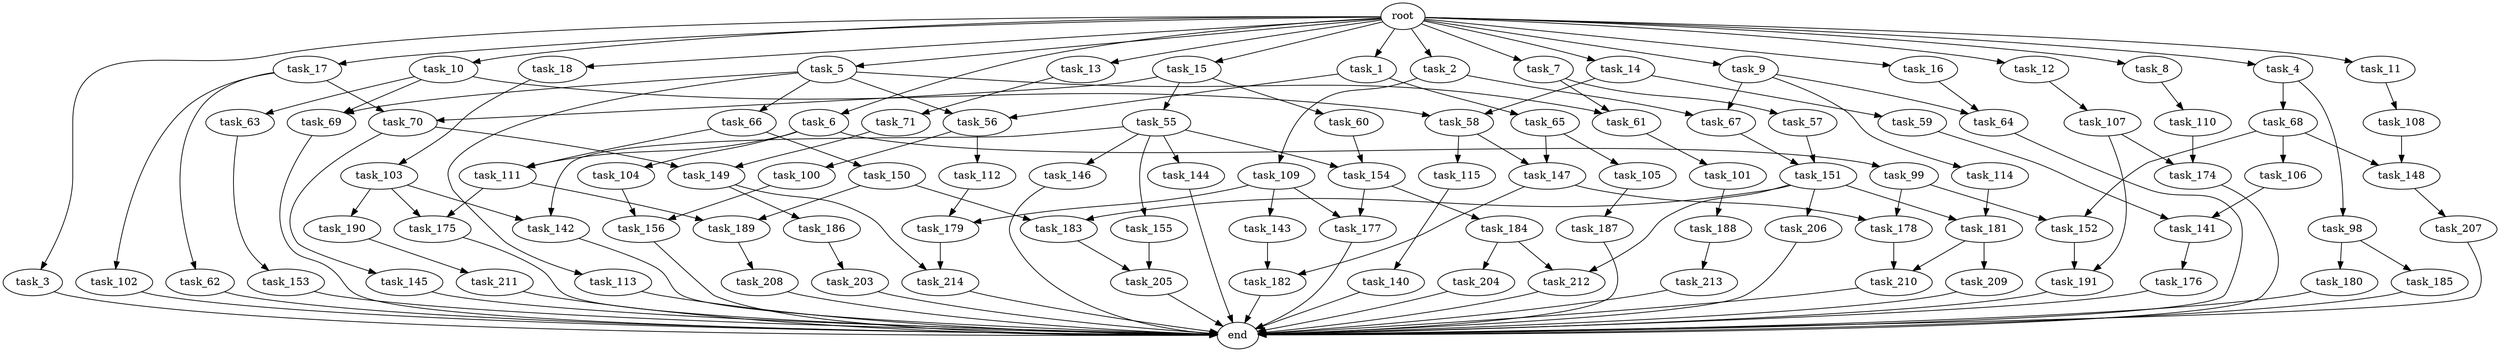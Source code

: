 digraph G {
  root [size="0.000000"];
  task_1 [size="1024.000000"];
  task_2 [size="1024.000000"];
  task_3 [size="1024.000000"];
  task_4 [size="1024.000000"];
  task_5 [size="1024.000000"];
  task_6 [size="1024.000000"];
  task_7 [size="1024.000000"];
  task_8 [size="1024.000000"];
  task_9 [size="1024.000000"];
  task_10 [size="1024.000000"];
  task_11 [size="1024.000000"];
  task_12 [size="1024.000000"];
  task_13 [size="1024.000000"];
  task_14 [size="1024.000000"];
  task_15 [size="1024.000000"];
  task_16 [size="1024.000000"];
  task_17 [size="1024.000000"];
  task_18 [size="1024.000000"];
  task_55 [size="77309411328.000000"];
  task_56 [size="833223655424.000000"];
  task_57 [size="549755813888.000000"];
  task_58 [size="841813590016.000000"];
  task_59 [size="420906795008.000000"];
  task_60 [size="77309411328.000000"];
  task_61 [size="1245540515840.000000"];
  task_62 [size="549755813888.000000"];
  task_63 [size="420906795008.000000"];
  task_64 [size="858993459200.000000"];
  task_65 [size="137438953472.000000"];
  task_66 [size="695784701952.000000"];
  task_67 [size="764504178688.000000"];
  task_68 [size="695784701952.000000"];
  task_69 [size="1116691496960.000000"];
  task_70 [size="627065225216.000000"];
  task_71 [size="695784701952.000000"];
  task_98 [size="695784701952.000000"];
  task_99 [size="214748364800.000000"];
  task_100 [size="858993459200.000000"];
  task_101 [size="858993459200.000000"];
  task_102 [size="549755813888.000000"];
  task_103 [size="858993459200.000000"];
  task_104 [size="214748364800.000000"];
  task_105 [size="549755813888.000000"];
  task_106 [size="420906795008.000000"];
  task_107 [size="858993459200.000000"];
  task_108 [size="214748364800.000000"];
  task_109 [size="214748364800.000000"];
  task_110 [size="77309411328.000000"];
  task_111 [size="523986010112.000000"];
  task_112 [size="858993459200.000000"];
  task_113 [size="695784701952.000000"];
  task_114 [size="549755813888.000000"];
  task_115 [size="309237645312.000000"];
  task_140 [size="549755813888.000000"];
  task_141 [size="584115552256.000000"];
  task_142 [size="773094113280.000000"];
  task_143 [size="309237645312.000000"];
  task_144 [size="695784701952.000000"];
  task_145 [size="549755813888.000000"];
  task_146 [size="695784701952.000000"];
  task_147 [size="858993459200.000000"];
  task_148 [size="841813590016.000000"];
  task_149 [size="627065225216.000000"];
  task_150 [size="309237645312.000000"];
  task_151 [size="214748364800.000000"];
  task_152 [size="455266533376.000000"];
  task_153 [size="137438953472.000000"];
  task_154 [size="1005022347264.000000"];
  task_155 [size="695784701952.000000"];
  task_156 [size="970662608896.000000"];
  task_174 [size="1005022347264.000000"];
  task_175 [size="498216206336.000000"];
  task_176 [size="214748364800.000000"];
  task_177 [size="523986010112.000000"];
  task_178 [size="343597383680.000000"];
  task_179 [size="1005022347264.000000"];
  task_180 [size="77309411328.000000"];
  task_181 [size="558345748480.000000"];
  task_182 [size="730144440320.000000"];
  task_183 [size="498216206336.000000"];
  task_184 [size="214748364800.000000"];
  task_185 [size="77309411328.000000"];
  task_186 [size="309237645312.000000"];
  task_187 [size="214748364800.000000"];
  task_188 [size="695784701952.000000"];
  task_189 [size="498216206336.000000"];
  task_190 [size="77309411328.000000"];
  task_191 [size="1116691496960.000000"];
  task_203 [size="549755813888.000000"];
  task_204 [size="309237645312.000000"];
  task_205 [size="970662608896.000000"];
  task_206 [size="420906795008.000000"];
  task_207 [size="309237645312.000000"];
  task_208 [size="420906795008.000000"];
  task_209 [size="309237645312.000000"];
  task_210 [size="858993459200.000000"];
  task_211 [size="34359738368.000000"];
  task_212 [size="730144440320.000000"];
  task_213 [size="309237645312.000000"];
  task_214 [size="446676598784.000000"];
  end [size="0.000000"];

  root -> task_1 [size="1.000000"];
  root -> task_2 [size="1.000000"];
  root -> task_3 [size="1.000000"];
  root -> task_4 [size="1.000000"];
  root -> task_5 [size="1.000000"];
  root -> task_6 [size="1.000000"];
  root -> task_7 [size="1.000000"];
  root -> task_8 [size="1.000000"];
  root -> task_9 [size="1.000000"];
  root -> task_10 [size="1.000000"];
  root -> task_11 [size="1.000000"];
  root -> task_12 [size="1.000000"];
  root -> task_13 [size="1.000000"];
  root -> task_14 [size="1.000000"];
  root -> task_15 [size="1.000000"];
  root -> task_16 [size="1.000000"];
  root -> task_17 [size="1.000000"];
  root -> task_18 [size="1.000000"];
  task_1 -> task_56 [size="134217728.000000"];
  task_1 -> task_65 [size="134217728.000000"];
  task_2 -> task_67 [size="209715200.000000"];
  task_2 -> task_109 [size="209715200.000000"];
  task_3 -> end [size="1.000000"];
  task_4 -> task_68 [size="679477248.000000"];
  task_4 -> task_98 [size="679477248.000000"];
  task_5 -> task_56 [size="679477248.000000"];
  task_5 -> task_61 [size="679477248.000000"];
  task_5 -> task_66 [size="679477248.000000"];
  task_5 -> task_69 [size="679477248.000000"];
  task_5 -> task_113 [size="679477248.000000"];
  task_6 -> task_99 [size="209715200.000000"];
  task_6 -> task_104 [size="209715200.000000"];
  task_6 -> task_111 [size="209715200.000000"];
  task_7 -> task_57 [size="536870912.000000"];
  task_7 -> task_61 [size="536870912.000000"];
  task_8 -> task_110 [size="75497472.000000"];
  task_9 -> task_64 [size="536870912.000000"];
  task_9 -> task_67 [size="536870912.000000"];
  task_9 -> task_114 [size="536870912.000000"];
  task_10 -> task_58 [size="411041792.000000"];
  task_10 -> task_63 [size="411041792.000000"];
  task_10 -> task_69 [size="411041792.000000"];
  task_11 -> task_108 [size="209715200.000000"];
  task_12 -> task_107 [size="838860800.000000"];
  task_13 -> task_71 [size="679477248.000000"];
  task_14 -> task_58 [size="411041792.000000"];
  task_14 -> task_59 [size="411041792.000000"];
  task_15 -> task_55 [size="75497472.000000"];
  task_15 -> task_60 [size="75497472.000000"];
  task_15 -> task_70 [size="75497472.000000"];
  task_16 -> task_64 [size="301989888.000000"];
  task_17 -> task_62 [size="536870912.000000"];
  task_17 -> task_70 [size="536870912.000000"];
  task_17 -> task_102 [size="536870912.000000"];
  task_18 -> task_103 [size="838860800.000000"];
  task_55 -> task_142 [size="679477248.000000"];
  task_55 -> task_144 [size="679477248.000000"];
  task_55 -> task_146 [size="679477248.000000"];
  task_55 -> task_154 [size="679477248.000000"];
  task_55 -> task_155 [size="679477248.000000"];
  task_56 -> task_100 [size="838860800.000000"];
  task_56 -> task_112 [size="838860800.000000"];
  task_57 -> task_151 [size="75497472.000000"];
  task_58 -> task_115 [size="301989888.000000"];
  task_58 -> task_147 [size="301989888.000000"];
  task_59 -> task_141 [size="536870912.000000"];
  task_60 -> task_154 [size="301989888.000000"];
  task_61 -> task_101 [size="838860800.000000"];
  task_62 -> end [size="1.000000"];
  task_63 -> task_153 [size="134217728.000000"];
  task_64 -> end [size="1.000000"];
  task_65 -> task_105 [size="536870912.000000"];
  task_65 -> task_147 [size="536870912.000000"];
  task_66 -> task_111 [size="301989888.000000"];
  task_66 -> task_150 [size="301989888.000000"];
  task_67 -> task_151 [size="134217728.000000"];
  task_68 -> task_106 [size="411041792.000000"];
  task_68 -> task_148 [size="411041792.000000"];
  task_68 -> task_152 [size="411041792.000000"];
  task_69 -> end [size="1.000000"];
  task_70 -> task_145 [size="536870912.000000"];
  task_70 -> task_149 [size="536870912.000000"];
  task_71 -> task_149 [size="75497472.000000"];
  task_98 -> task_180 [size="75497472.000000"];
  task_98 -> task_185 [size="75497472.000000"];
  task_99 -> task_152 [size="33554432.000000"];
  task_99 -> task_178 [size="33554432.000000"];
  task_100 -> task_156 [size="411041792.000000"];
  task_101 -> task_188 [size="679477248.000000"];
  task_102 -> end [size="1.000000"];
  task_103 -> task_142 [size="75497472.000000"];
  task_103 -> task_175 [size="75497472.000000"];
  task_103 -> task_190 [size="75497472.000000"];
  task_104 -> task_156 [size="536870912.000000"];
  task_105 -> task_187 [size="209715200.000000"];
  task_106 -> task_141 [size="33554432.000000"];
  task_107 -> task_174 [size="679477248.000000"];
  task_107 -> task_191 [size="679477248.000000"];
  task_108 -> task_148 [size="411041792.000000"];
  task_109 -> task_143 [size="301989888.000000"];
  task_109 -> task_177 [size="301989888.000000"];
  task_109 -> task_179 [size="301989888.000000"];
  task_110 -> task_174 [size="301989888.000000"];
  task_111 -> task_175 [size="411041792.000000"];
  task_111 -> task_189 [size="411041792.000000"];
  task_112 -> task_179 [size="679477248.000000"];
  task_113 -> end [size="1.000000"];
  task_114 -> task_181 [size="134217728.000000"];
  task_115 -> task_140 [size="536870912.000000"];
  task_140 -> end [size="1.000000"];
  task_141 -> task_176 [size="209715200.000000"];
  task_142 -> end [size="1.000000"];
  task_143 -> task_182 [size="411041792.000000"];
  task_144 -> end [size="1.000000"];
  task_145 -> end [size="1.000000"];
  task_146 -> end [size="1.000000"];
  task_147 -> task_178 [size="301989888.000000"];
  task_147 -> task_182 [size="301989888.000000"];
  task_148 -> task_207 [size="301989888.000000"];
  task_149 -> task_186 [size="301989888.000000"];
  task_149 -> task_214 [size="301989888.000000"];
  task_150 -> task_183 [size="75497472.000000"];
  task_150 -> task_189 [size="75497472.000000"];
  task_151 -> task_181 [size="411041792.000000"];
  task_151 -> task_183 [size="411041792.000000"];
  task_151 -> task_206 [size="411041792.000000"];
  task_151 -> task_212 [size="411041792.000000"];
  task_152 -> task_191 [size="411041792.000000"];
  task_153 -> end [size="1.000000"];
  task_154 -> task_177 [size="209715200.000000"];
  task_154 -> task_184 [size="209715200.000000"];
  task_155 -> task_205 [size="536870912.000000"];
  task_156 -> end [size="1.000000"];
  task_174 -> end [size="1.000000"];
  task_175 -> end [size="1.000000"];
  task_176 -> end [size="1.000000"];
  task_177 -> end [size="1.000000"];
  task_178 -> task_210 [size="536870912.000000"];
  task_179 -> task_214 [size="134217728.000000"];
  task_180 -> end [size="1.000000"];
  task_181 -> task_209 [size="301989888.000000"];
  task_181 -> task_210 [size="301989888.000000"];
  task_182 -> end [size="1.000000"];
  task_183 -> task_205 [size="411041792.000000"];
  task_184 -> task_204 [size="301989888.000000"];
  task_184 -> task_212 [size="301989888.000000"];
  task_185 -> end [size="1.000000"];
  task_186 -> task_203 [size="536870912.000000"];
  task_187 -> end [size="1.000000"];
  task_188 -> task_213 [size="301989888.000000"];
  task_189 -> task_208 [size="411041792.000000"];
  task_190 -> task_211 [size="33554432.000000"];
  task_191 -> end [size="1.000000"];
  task_203 -> end [size="1.000000"];
  task_204 -> end [size="1.000000"];
  task_205 -> end [size="1.000000"];
  task_206 -> end [size="1.000000"];
  task_207 -> end [size="1.000000"];
  task_208 -> end [size="1.000000"];
  task_209 -> end [size="1.000000"];
  task_210 -> end [size="1.000000"];
  task_211 -> end [size="1.000000"];
  task_212 -> end [size="1.000000"];
  task_213 -> end [size="1.000000"];
  task_214 -> end [size="1.000000"];
}
